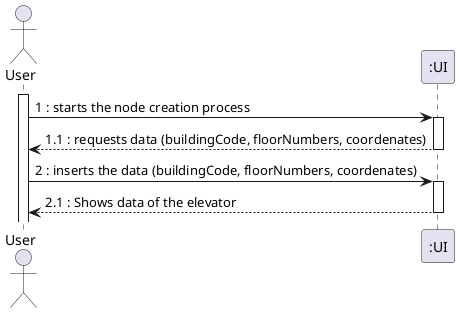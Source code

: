 @startuml
actor "User" as OE

activate OE
OE -> ":UI" : 1 : starts the node creation process
activate ":UI"
":UI" --> OE : 1.1 : requests data (buildingCode, floorNumbers, coordenates)
deactivate ":UI"
OE -> ":UI" : 2 : inserts the data (buildingCode, floorNumbers, coordenates)
activate ":UI"
":UI" --> OE : 2.1 : Shows data of the elevator


deactivate ":UI"

@enduml